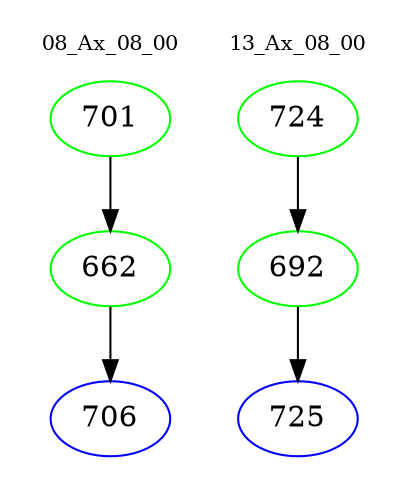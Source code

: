 digraph{
subgraph cluster_0 {
color = white
label = "08_Ax_08_00";
fontsize=10;
T0_701 [label="701", color="green"]
T0_701 -> T0_662 [color="black"]
T0_662 [label="662", color="green"]
T0_662 -> T0_706 [color="black"]
T0_706 [label="706", color="blue"]
}
subgraph cluster_1 {
color = white
label = "13_Ax_08_00";
fontsize=10;
T1_724 [label="724", color="green"]
T1_724 -> T1_692 [color="black"]
T1_692 [label="692", color="green"]
T1_692 -> T1_725 [color="black"]
T1_725 [label="725", color="blue"]
}
}
